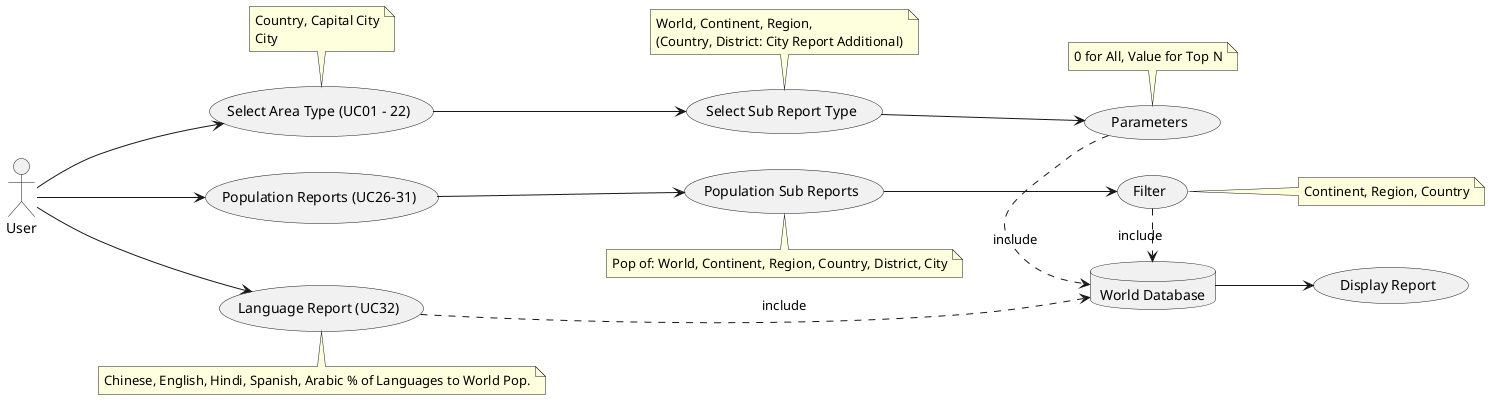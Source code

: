 @startuml
  left to right direction
  actor User As U

    usecase "Select Area Type (UC01 - 22)" AS RT
    usecase "Select Sub Report Type" AS SRT
    usecase "Parameters" AS P
    usecase "Display Report" AS R
    usecase "Population Reports (UC26-31)" AS PR
    usecase "Population Sub Reports" AS PopSR
    usecase "Language Report (UC32)" AS L
   usecase "Filter" AS F
    database "World Database" AS DB


note top of RT
 Country, Capital City
 City
end note

note top of (SRT)
  World, Continent, Region,
  (Country, District: City Report Additional)
end note

note right of F
  Continent, Region, Country
end note
note top of P : 0 for All, Value for Top N

note bottom of PopSR : Pop of: World, Continent, Region, Country, District, City
U --> RT
RT --> SRT
SRT --> P
P .> DB : include

U --> PR
PR --> PopSR
PopSR --> F
F .> DB : include
DB --> R

U --> L
L .> DB : include
note bottom of L : Chinese, English, Hindi, Spanish, Arabic % of Languages to World Pop.


@enduml